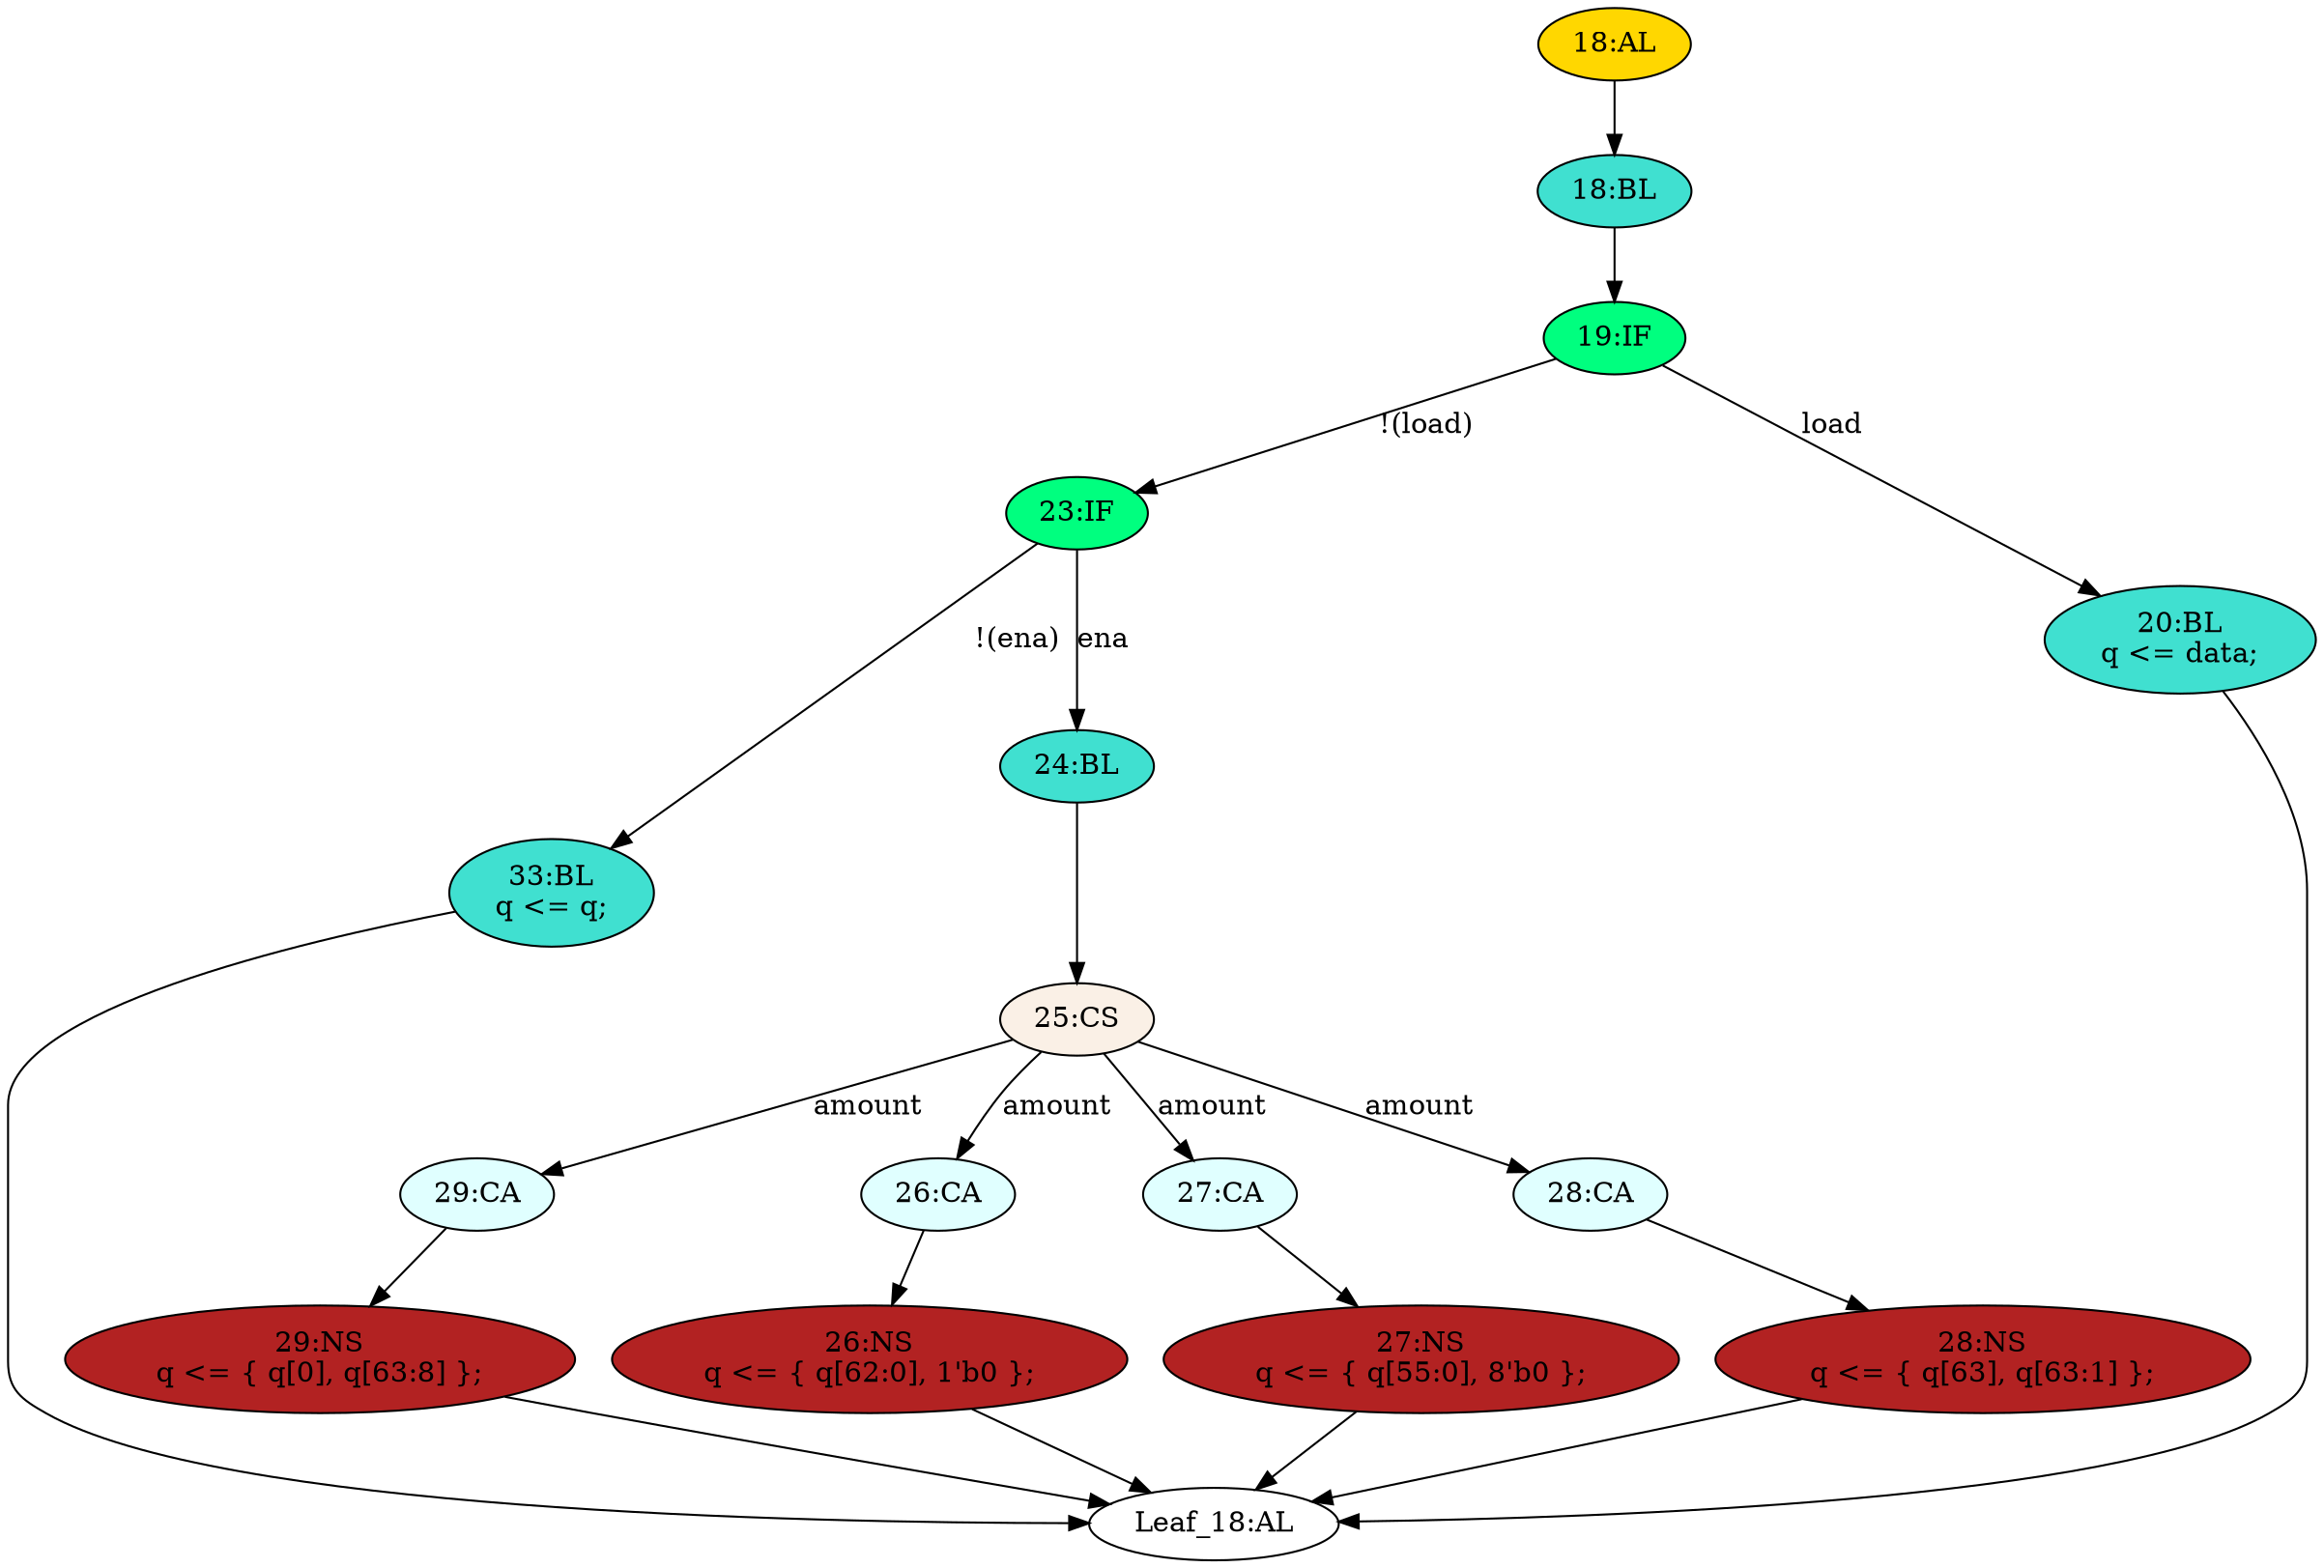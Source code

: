 strict digraph "" {
	node [label="\N"];
	"23:IF"	[ast="<pyverilog.vparser.ast.IfStatement object at 0x7f1ae51faa10>",
		fillcolor=springgreen,
		label="23:IF",
		statements="[]",
		style=filled,
		typ=IfStatement];
	"33:BL"	[ast="<pyverilog.vparser.ast.Block object at 0x7f1ae51fab50>",
		fillcolor=turquoise,
		label="33:BL
q <= q;",
		statements="[<pyverilog.vparser.ast.NonblockingSubstitution object at 0x7f1ae51fab90>]",
		style=filled,
		typ=Block];
	"23:IF" -> "33:BL"	[cond="['ena']",
		label="!(ena)",
		lineno=23];
	"24:BL"	[ast="<pyverilog.vparser.ast.Block object at 0x7f1ae51fad50>",
		fillcolor=turquoise,
		label="24:BL",
		statements="[]",
		style=filled,
		typ=Block];
	"23:IF" -> "24:BL"	[cond="['ena']",
		label=ena,
		lineno=23];
	"Leaf_18:AL"	[def_var="['q']",
		label="Leaf_18:AL"];
	"33:BL" -> "Leaf_18:AL"	[cond="[]",
		lineno=None];
	"29:CA"	[ast="<pyverilog.vparser.ast.Case object at 0x7f1ae51f2850>",
		fillcolor=lightcyan,
		label="29:CA",
		statements="[]",
		style=filled,
		typ=Case];
	"29:NS"	[ast="<pyverilog.vparser.ast.NonblockingSubstitution object at 0x7f1ae51f28d0>",
		fillcolor=firebrick,
		label="29:NS
q <= { q[0], q[63:8] };",
		statements="[<pyverilog.vparser.ast.NonblockingSubstitution object at 0x7f1ae51f28d0>]",
		style=filled,
		typ=NonblockingSubstitution];
	"29:CA" -> "29:NS"	[cond="[]",
		lineno=None];
	"20:BL"	[ast="<pyverilog.vparser.ast.Block object at 0x7f1ae51f2dd0>",
		fillcolor=turquoise,
		label="20:BL
q <= data;",
		statements="[<pyverilog.vparser.ast.NonblockingSubstitution object at 0x7f1ae51f2c90>]",
		style=filled,
		typ=Block];
	"20:BL" -> "Leaf_18:AL"	[cond="[]",
		lineno=None];
	"19:IF"	[ast="<pyverilog.vparser.ast.IfStatement object at 0x7f1ae51f2e50>",
		fillcolor=springgreen,
		label="19:IF",
		statements="[]",
		style=filled,
		typ=IfStatement];
	"19:IF" -> "23:IF"	[cond="['load']",
		label="!(load)",
		lineno=19];
	"19:IF" -> "20:BL"	[cond="['load']",
		label=load,
		lineno=19];
	"18:AL"	[ast="<pyverilog.vparser.ast.Always object at 0x7f1ae51f2f90>",
		clk_sens=True,
		fillcolor=gold,
		label="18:AL",
		sens="['clk']",
		statements="[]",
		style=filled,
		typ=Always,
		use_var="['load', 'ena', 'amount', 'data', 'q']"];
	"18:BL"	[ast="<pyverilog.vparser.ast.Block object at 0x7f1ae51f2ed0>",
		fillcolor=turquoise,
		label="18:BL",
		statements="[]",
		style=filled,
		typ=Block];
	"18:AL" -> "18:BL"	[cond="[]",
		lineno=None];
	"25:CS"	[ast="<pyverilog.vparser.ast.CaseStatement object at 0x7f1ae51fad90>",
		fillcolor=linen,
		label="25:CS",
		statements="[]",
		style=filled,
		typ=CaseStatement];
	"24:BL" -> "25:CS"	[cond="[]",
		lineno=None];
	"28:NS"	[ast="<pyverilog.vparser.ast.NonblockingSubstitution object at 0x7f1ae51f2510>",
		fillcolor=firebrick,
		label="28:NS
q <= { q[63], q[63:1] };",
		statements="[<pyverilog.vparser.ast.NonblockingSubstitution object at 0x7f1ae51f2510>]",
		style=filled,
		typ=NonblockingSubstitution];
	"28:NS" -> "Leaf_18:AL"	[cond="[]",
		lineno=None];
	"18:BL" -> "19:IF"	[cond="[]",
		lineno=None];
	"26:CA"	[ast="<pyverilog.vparser.ast.Case object at 0x7f1ae51fae50>",
		fillcolor=lightcyan,
		label="26:CA",
		statements="[]",
		style=filled,
		typ=Case];
	"26:NS"	[ast="<pyverilog.vparser.ast.NonblockingSubstitution object at 0x7f1ae51faed0>",
		fillcolor=firebrick,
		label="26:NS
q <= { q[62:0], 1'b0 };",
		statements="[<pyverilog.vparser.ast.NonblockingSubstitution object at 0x7f1ae51faed0>]",
		style=filled,
		typ=NonblockingSubstitution];
	"26:CA" -> "26:NS"	[cond="[]",
		lineno=None];
	"26:NS" -> "Leaf_18:AL"	[cond="[]",
		lineno=None];
	"29:NS" -> "Leaf_18:AL"	[cond="[]",
		lineno=None];
	"25:CS" -> "29:CA"	[cond="['amount']",
		label=amount,
		lineno=25];
	"25:CS" -> "26:CA"	[cond="['amount']",
		label=amount,
		lineno=25];
	"27:CA"	[ast="<pyverilog.vparser.ast.Case object at 0x7f1ae51f2150>",
		fillcolor=lightcyan,
		label="27:CA",
		statements="[]",
		style=filled,
		typ=Case];
	"25:CS" -> "27:CA"	[cond="['amount']",
		label=amount,
		lineno=25];
	"28:CA"	[ast="<pyverilog.vparser.ast.Case object at 0x7f1ae51f2490>",
		fillcolor=lightcyan,
		label="28:CA",
		statements="[]",
		style=filled,
		typ=Case];
	"25:CS" -> "28:CA"	[cond="['amount']",
		label=amount,
		lineno=25];
	"27:NS"	[ast="<pyverilog.vparser.ast.NonblockingSubstitution object at 0x7f1ae51f21d0>",
		fillcolor=firebrick,
		label="27:NS
q <= { q[55:0], 8'b0 };",
		statements="[<pyverilog.vparser.ast.NonblockingSubstitution object at 0x7f1ae51f21d0>]",
		style=filled,
		typ=NonblockingSubstitution];
	"27:NS" -> "Leaf_18:AL"	[cond="[]",
		lineno=None];
	"27:CA" -> "27:NS"	[cond="[]",
		lineno=None];
	"28:CA" -> "28:NS"	[cond="[]",
		lineno=None];
}

